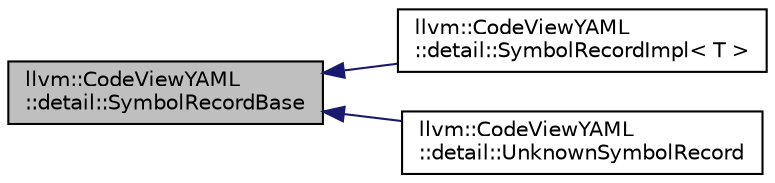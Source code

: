 digraph "llvm::CodeViewYAML::detail::SymbolRecordBase"
{
 // LATEX_PDF_SIZE
  bgcolor="transparent";
  edge [fontname="Helvetica",fontsize="10",labelfontname="Helvetica",labelfontsize="10"];
  node [fontname="Helvetica",fontsize="10",shape=record];
  rankdir="LR";
  Node1 [label="llvm::CodeViewYAML\l::detail::SymbolRecordBase",height=0.2,width=0.4,color="black", fillcolor="grey75", style="filled", fontcolor="black",tooltip=" "];
  Node1 -> Node2 [dir="back",color="midnightblue",fontsize="10",style="solid",fontname="Helvetica"];
  Node2 [label="llvm::CodeViewYAML\l::detail::SymbolRecordImpl\< T \>",height=0.2,width=0.4,color="black",URL="$structllvm_1_1CodeViewYAML_1_1detail_1_1SymbolRecordImpl.html",tooltip=" "];
  Node1 -> Node3 [dir="back",color="midnightblue",fontsize="10",style="solid",fontname="Helvetica"];
  Node3 [label="llvm::CodeViewYAML\l::detail::UnknownSymbolRecord",height=0.2,width=0.4,color="black",URL="$structllvm_1_1CodeViewYAML_1_1detail_1_1UnknownSymbolRecord.html",tooltip=" "];
}
